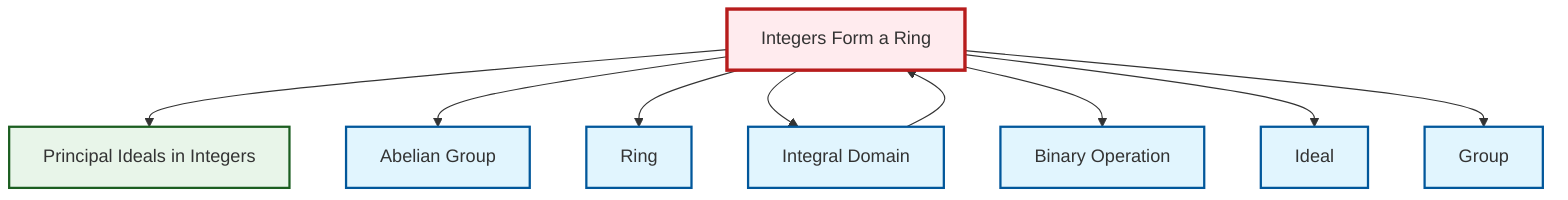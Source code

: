 graph TD
    classDef definition fill:#e1f5fe,stroke:#01579b,stroke-width:2px
    classDef theorem fill:#f3e5f5,stroke:#4a148c,stroke-width:2px
    classDef axiom fill:#fff3e0,stroke:#e65100,stroke-width:2px
    classDef example fill:#e8f5e9,stroke:#1b5e20,stroke-width:2px
    classDef current fill:#ffebee,stroke:#b71c1c,stroke-width:3px
    def-abelian-group["Abelian Group"]:::definition
    ex-principal-ideal["Principal Ideals in Integers"]:::example
    ex-integers-ring["Integers Form a Ring"]:::example
    def-ring["Ring"]:::definition
    def-group["Group"]:::definition
    def-binary-operation["Binary Operation"]:::definition
    def-integral-domain["Integral Domain"]:::definition
    def-ideal["Ideal"]:::definition
    ex-integers-ring --> ex-principal-ideal
    ex-integers-ring --> def-abelian-group
    ex-integers-ring --> def-ring
    ex-integers-ring --> def-integral-domain
    def-integral-domain --> ex-integers-ring
    ex-integers-ring --> def-binary-operation
    ex-integers-ring --> def-ideal
    ex-integers-ring --> def-group
    class ex-integers-ring current